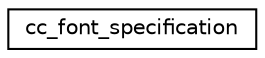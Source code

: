 digraph "Graphical Class Hierarchy"
{
 // LATEX_PDF_SIZE
  edge [fontname="Helvetica",fontsize="10",labelfontname="Helvetica",labelfontsize="10"];
  node [fontname="Helvetica",fontsize="10",shape=record];
  rankdir="LR";
  Node0 [label="cc_font_specification",height=0.2,width=0.4,color="black", fillcolor="white", style="filled",URL="$structcc__font__specification.html",tooltip=" "];
}
